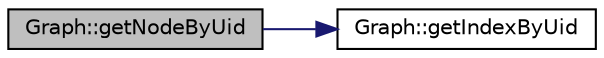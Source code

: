 digraph "Graph::getNodeByUid"
{
  edge [fontname="Helvetica",fontsize="10",labelfontname="Helvetica",labelfontsize="10"];
  node [fontname="Helvetica",fontsize="10",shape=record];
  rankdir="LR";
  Node31 [label="Graph::getNodeByUid",height=0.2,width=0.4,color="black", fillcolor="grey75", style="filled", fontcolor="black"];
  Node31 -> Node32 [color="midnightblue",fontsize="10",style="solid",fontname="Helvetica"];
  Node32 [label="Graph::getIndexByUid",height=0.2,width=0.4,color="black", fillcolor="white", style="filled",URL="$class_graph.html#a2d8d8d9edb8a496d5c252132cdbbbc08",tooltip="getIndexByUid "];
}

